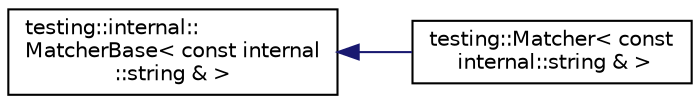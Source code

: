 digraph "Graphical Class Hierarchy"
{
  edge [fontname="Helvetica",fontsize="10",labelfontname="Helvetica",labelfontsize="10"];
  node [fontname="Helvetica",fontsize="10",shape=record];
  rankdir="LR";
  Node1 [label="testing::internal::\lMatcherBase\< const internal\l::string & \>",height=0.2,width=0.4,color="black", fillcolor="white", style="filled",URL="$classtesting_1_1internal_1_1_matcher_base.html"];
  Node1 -> Node2 [dir="back",color="midnightblue",fontsize="10",style="solid",fontname="Helvetica"];
  Node2 [label="testing::Matcher\< const\l internal::string & \>",height=0.2,width=0.4,color="black", fillcolor="white", style="filled",URL="$classtesting_1_1_matcher_3_01const_01internal_1_1string_01_6_01_4.html"];
}
